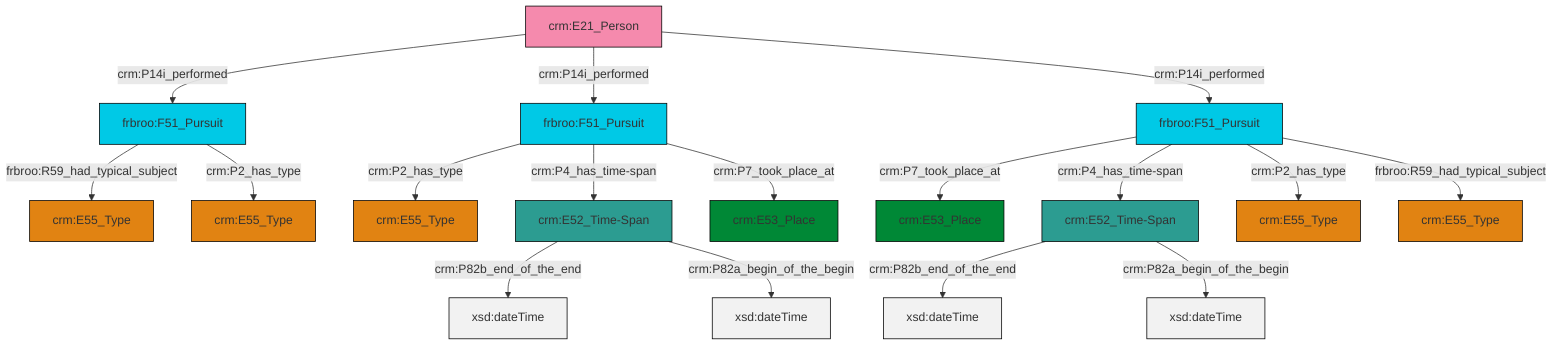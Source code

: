 graph TD
classDef Literal fill:#f2f2f2,stroke:#000000;
classDef CRM_Entity fill:#FFFFFF,stroke:#000000;
classDef Temporal_Entity fill:#00C9E6, stroke:#000000;
classDef Type fill:#E18312, stroke:#000000;
classDef Time-Span fill:#2C9C91, stroke:#000000;
classDef Appellation fill:#FFEB7F, stroke:#000000;
classDef Place fill:#008836, stroke:#000000;
classDef Persistent_Item fill:#B266B2, stroke:#000000;
classDef Conceptual_Object fill:#FFD700, stroke:#000000;
classDef Physical_Thing fill:#D2B48C, stroke:#000000;
classDef Actor fill:#f58aad, stroke:#000000;
classDef PC_Classes fill:#4ce600, stroke:#000000;
classDef Multi fill:#cccccc,stroke:#000000;

0["frbroo:F51_Pursuit"]:::Temporal_Entity -->|crm:P7_took_place_at| 1["crm:E53_Place"]:::Place
0["frbroo:F51_Pursuit"]:::Temporal_Entity -->|crm:P4_has_time-span| 2["crm:E52_Time-Span"]:::Time-Span
3["crm:E52_Time-Span"]:::Time-Span -->|crm:P82b_end_of_the_end| 4[xsd:dateTime]:::Literal
3["crm:E52_Time-Span"]:::Time-Span -->|crm:P82a_begin_of_the_begin| 7[xsd:dateTime]:::Literal
12["frbroo:F51_Pursuit"]:::Temporal_Entity -->|crm:P2_has_type| 13["crm:E55_Type"]:::Type
8["frbroo:F51_Pursuit"]:::Temporal_Entity -->|frbroo:R59_had_typical_subject| 15["crm:E55_Type"]:::Type
0["frbroo:F51_Pursuit"]:::Temporal_Entity -->|crm:P2_has_type| 17["crm:E55_Type"]:::Type
0["frbroo:F51_Pursuit"]:::Temporal_Entity -->|frbroo:R59_had_typical_subject| 23["crm:E55_Type"]:::Type
8["frbroo:F51_Pursuit"]:::Temporal_Entity -->|crm:P2_has_type| 10["crm:E55_Type"]:::Type
5["crm:E21_Person"]:::Actor -->|crm:P14i_performed| 8["frbroo:F51_Pursuit"]:::Temporal_Entity
2["crm:E52_Time-Span"]:::Time-Span -->|crm:P82b_end_of_the_end| 25[xsd:dateTime]:::Literal
12["frbroo:F51_Pursuit"]:::Temporal_Entity -->|crm:P4_has_time-span| 3["crm:E52_Time-Span"]:::Time-Span
2["crm:E52_Time-Span"]:::Time-Span -->|crm:P82a_begin_of_the_begin| 30[xsd:dateTime]:::Literal
5["crm:E21_Person"]:::Actor -->|crm:P14i_performed| 12["frbroo:F51_Pursuit"]:::Temporal_Entity
5["crm:E21_Person"]:::Actor -->|crm:P14i_performed| 0["frbroo:F51_Pursuit"]:::Temporal_Entity
12["frbroo:F51_Pursuit"]:::Temporal_Entity -->|crm:P7_took_place_at| 19["crm:E53_Place"]:::Place